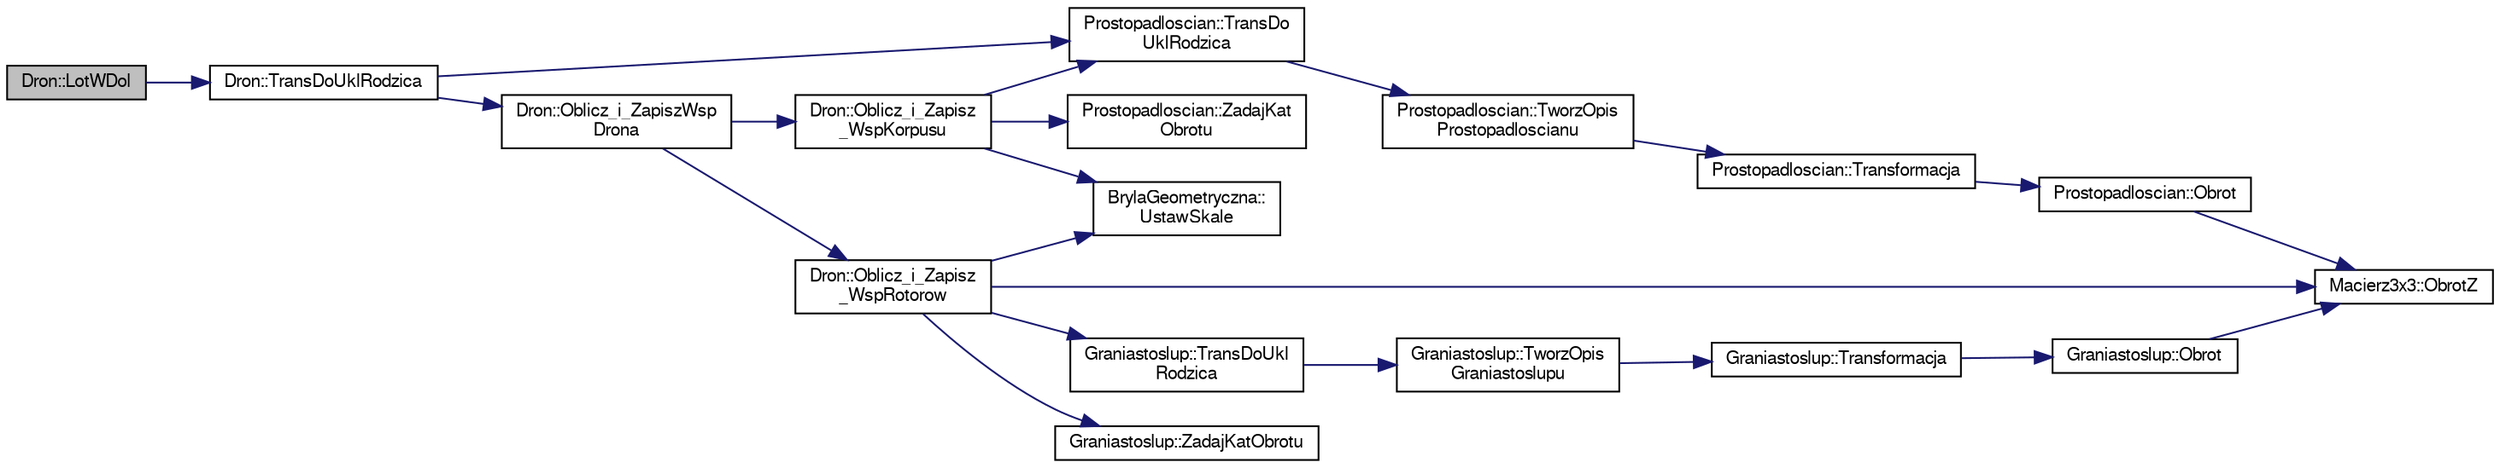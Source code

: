 digraph "Dron::LotWDol"
{
 // LATEX_PDF_SIZE
  edge [fontname="FreeSans",fontsize="10",labelfontname="FreeSans",labelfontsize="10"];
  node [fontname="FreeSans",fontsize="10",shape=record];
  rankdir="LR";
  Node1 [label="Dron::LotWDol",height=0.2,width=0.4,color="black", fillcolor="grey75", style="filled", fontcolor="black",tooltip="Metoda realizujaca animujace opadania drona."];
  Node1 -> Node2 [color="midnightblue",fontsize="10",style="solid",fontname="FreeSans"];
  Node2 [label="Dron::TransDoUklRodzica",height=0.2,width=0.4,color="black", fillcolor="white", style="filled",URL="$a00106.html#aa0e058c1c55a73cccb4098d2b02bba27",tooltip="Metoda transformujaca."];
  Node2 -> Node3 [color="midnightblue",fontsize="10",style="solid",fontname="FreeSans"];
  Node3 [label="Dron::Oblicz_i_ZapiszWsp\lDrona",height=0.2,width=0.4,color="black", fillcolor="white", style="filled",URL="$a00106.html#a9cea5ba789e3ac0961846a77d909b552",tooltip="Metoda zapisujaca polozenie poszczegolnych wierzcholkow."];
  Node3 -> Node4 [color="midnightblue",fontsize="10",style="solid",fontname="FreeSans"];
  Node4 [label="Dron::Oblicz_i_Zapisz\l_WspKorpusu",height=0.2,width=0.4,color="black", fillcolor="white", style="filled",URL="$a00106.html#ae1fb7dd84aff0aee71199ab6e2ee2949",tooltip="Obliczajaca wspolrzedne korpusu drona."];
  Node4 -> Node5 [color="midnightblue",fontsize="10",style="solid",fontname="FreeSans"];
  Node5 [label="Prostopadloscian::TransDo\lUklRodzica",height=0.2,width=0.4,color="black", fillcolor="white", style="filled",URL="$a00130.html#a97065b4375d19d6f2bee4a610a425b4e",tooltip="Metoda przesuwajaca Prostopadloscian wzgledem Drona."];
  Node5 -> Node6 [color="midnightblue",fontsize="10",style="solid",fontname="FreeSans"];
  Node6 [label="Prostopadloscian::TworzOpis\lProstopadloscianu",height=0.2,width=0.4,color="black", fillcolor="white", style="filled",URL="$a00130.html#a8f37c33d08de805c7855b66fe46e901a",tooltip="Metoda tworzaca opis prostopadloscianu."];
  Node6 -> Node7 [color="midnightblue",fontsize="10",style="solid",fontname="FreeSans"];
  Node7 [label="Prostopadloscian::Transformacja",height=0.2,width=0.4,color="black", fillcolor="white", style="filled",URL="$a00130.html#a95a97faff0de26090510d6a32eb66295",tooltip="Metoda transformujaca prostopadloscia."];
  Node7 -> Node8 [color="midnightblue",fontsize="10",style="solid",fontname="FreeSans"];
  Node8 [label="Prostopadloscian::Obrot",height=0.2,width=0.4,color="black", fillcolor="white", style="filled",URL="$a00130.html#a0c8aa2b5c986329da5becc2b446d1866",tooltip="Metoda Obracajaca Prostopadloscian."];
  Node8 -> Node9 [color="midnightblue",fontsize="10",style="solid",fontname="FreeSans"];
  Node9 [label="Macierz3x3::ObrotZ",height=0.2,width=0.4,color="black", fillcolor="white", style="filled",URL="$a00122.html#ab0699c8f99fa17bbcc4a7c400bed506d",tooltip="Metoda generujaca macierz obrotu wokol osi OZ."];
  Node4 -> Node10 [color="midnightblue",fontsize="10",style="solid",fontname="FreeSans"];
  Node10 [label="BrylaGeometryczna::\lUstawSkale",height=0.2,width=0.4,color="black", fillcolor="white", style="filled",URL="$a00102.html#a9740f61b9dc0c3f8ca9fe2f3414e1e42",tooltip="Metoda ustawiajaca skale bryly."];
  Node4 -> Node11 [color="midnightblue",fontsize="10",style="solid",fontname="FreeSans"];
  Node11 [label="Prostopadloscian::ZadajKat\lObrotu",height=0.2,width=0.4,color="black", fillcolor="white", style="filled",URL="$a00130.html#af758517a3f2d1fbe62da6ab0dfc57adc",tooltip="Metody Transformujace."];
  Node3 -> Node12 [color="midnightblue",fontsize="10",style="solid",fontname="FreeSans"];
  Node12 [label="Dron::Oblicz_i_Zapisz\l_WspRotorow",height=0.2,width=0.4,color="black", fillcolor="white", style="filled",URL="$a00106.html#aca7c226602e49d6c233df6fdadaa8b4f",tooltip="Obliczajaca wspolrzedne rotorow drona."];
  Node12 -> Node9 [color="midnightblue",fontsize="10",style="solid",fontname="FreeSans"];
  Node12 -> Node13 [color="midnightblue",fontsize="10",style="solid",fontname="FreeSans"];
  Node13 [label="Graniastoslup::TransDoUkl\lRodzica",height=0.2,width=0.4,color="black", fillcolor="white", style="filled",URL="$a00118.html#a80691e151f45065f7cd520bea08406a5",tooltip="Metoda przesuwajaca Prostopadloscian wzgledem Drona."];
  Node13 -> Node14 [color="midnightblue",fontsize="10",style="solid",fontname="FreeSans"];
  Node14 [label="Graniastoslup::TworzOpis\lGraniastoslupu",height=0.2,width=0.4,color="black", fillcolor="white", style="filled",URL="$a00118.html#a3631a29ba93b0235069a0c57879a854b",tooltip="Metoda tworzaca opis prostopadloscianu."];
  Node14 -> Node15 [color="midnightblue",fontsize="10",style="solid",fontname="FreeSans"];
  Node15 [label="Graniastoslup::Transformacja",height=0.2,width=0.4,color="black", fillcolor="white", style="filled",URL="$a00118.html#a0c0db45c90aec72ad2d6e97a95f72ea7",tooltip="Metoda transformujaca prostopadloscia."];
  Node15 -> Node16 [color="midnightblue",fontsize="10",style="solid",fontname="FreeSans"];
  Node16 [label="Graniastoslup::Obrot",height=0.2,width=0.4,color="black", fillcolor="white", style="filled",URL="$a00118.html#a46ef0ef79e273d707017f59bc5512548",tooltip="Metoda Obracajaca Prostopadloscian."];
  Node16 -> Node9 [color="midnightblue",fontsize="10",style="solid",fontname="FreeSans"];
  Node12 -> Node10 [color="midnightblue",fontsize="10",style="solid",fontname="FreeSans"];
  Node12 -> Node17 [color="midnightblue",fontsize="10",style="solid",fontname="FreeSans"];
  Node17 [label="Graniastoslup::ZadajKatObrotu",height=0.2,width=0.4,color="black", fillcolor="white", style="filled",URL="$a00118.html#a38ed7e121d2b7a78650d1deee3fe1035",tooltip="Metody Transformujace."];
  Node2 -> Node5 [color="midnightblue",fontsize="10",style="solid",fontname="FreeSans"];
}
